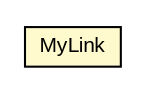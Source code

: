 #!/usr/local/bin/dot
#
# Class diagram 
# Generated by UMLGraph version R5_6-24-gf6e263 (http://www.umlgraph.org/)
#

digraph G {
	edge [fontname="arial",fontsize=10,labelfontname="arial",labelfontsize=10];
	node [fontname="arial",fontsize=10,shape=plaintext];
	nodesep=0.25;
	ranksep=0.5;
	// edu.arizona.biosemantics.semanticmarkup.gui.MyLink
	c102172 [label=<<table title="edu.arizona.biosemantics.semanticmarkup.gui.MyLink" border="0" cellborder="1" cellspacing="0" cellpadding="2" port="p" bgcolor="lemonChiffon" href="./MyLink.html">
		<tr><td><table border="0" cellspacing="0" cellpadding="1">
<tr><td align="center" balign="center"> MyLink </td></tr>
		</table></td></tr>
		</table>>, URL="./MyLink.html", fontname="arial", fontcolor="black", fontsize=10.0];
}

